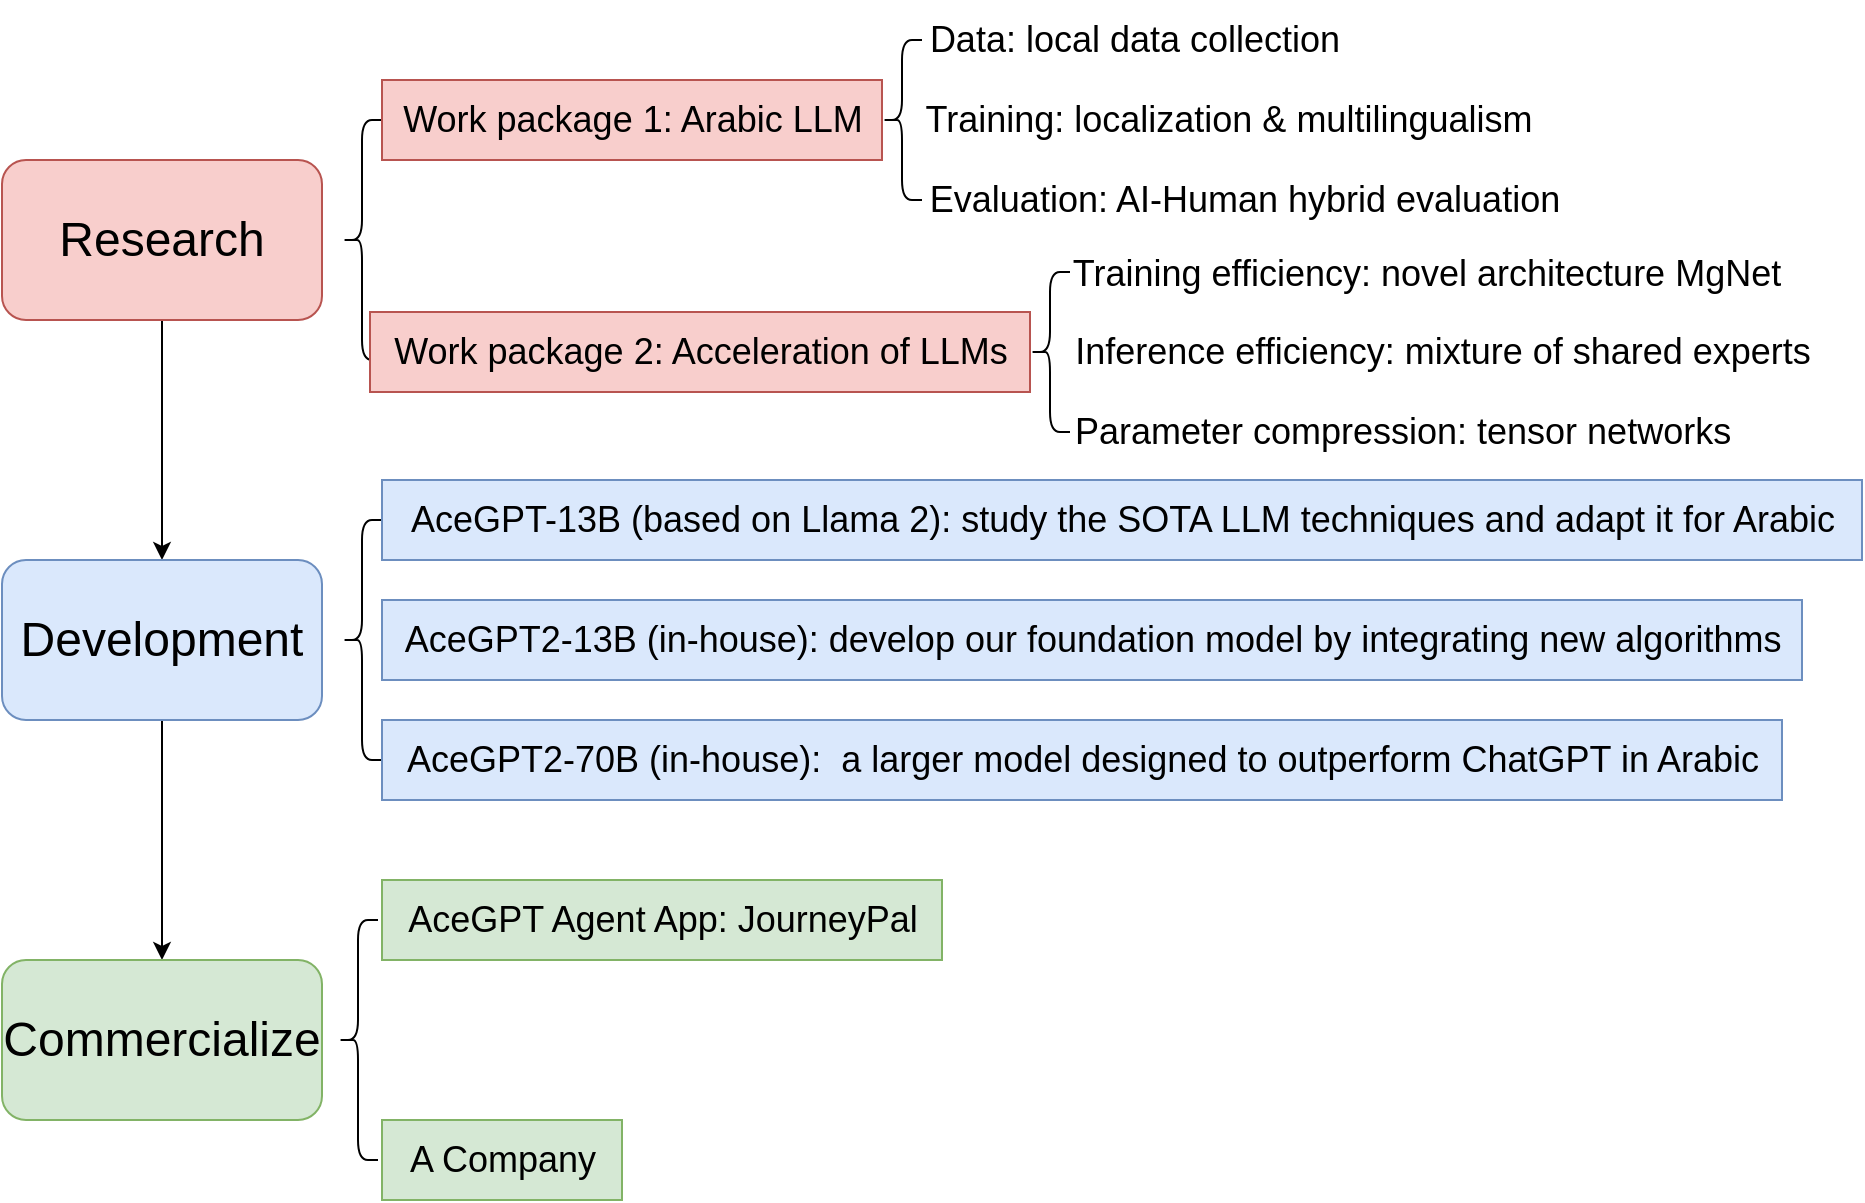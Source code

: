 <mxfile version="22.0.5" type="github">
  <diagram name="第 1 页" id="g2-Hgd-otCSVd7NyG__A">
    <mxGraphModel dx="1383" dy="764" grid="1" gridSize="10" guides="1" tooltips="1" connect="1" arrows="1" fold="1" page="1" pageScale="1" pageWidth="1169" pageHeight="827" math="0" shadow="0">
      <root>
        <mxCell id="0" />
        <mxCell id="1" parent="0" />
        <mxCell id="bHlJhzmSsDk5Wk_ySNNF-11" style="edgeStyle=orthogonalEdgeStyle;rounded=0;orthogonalLoop=1;jettySize=auto;html=1;entryX=0.5;entryY=0;entryDx=0;entryDy=0;" parent="1" source="bHlJhzmSsDk5Wk_ySNNF-1" target="bHlJhzmSsDk5Wk_ySNNF-2" edge="1">
          <mxGeometry relative="1" as="geometry" />
        </mxCell>
        <mxCell id="bHlJhzmSsDk5Wk_ySNNF-1" value="&lt;font style=&quot;font-size: 24px;&quot;&gt;Research&lt;/font&gt;" style="rounded=1;whiteSpace=wrap;html=1;fillColor=#f8cecc;strokeColor=#b85450;" parent="1" vertex="1">
          <mxGeometry x="211" y="120" width="160" height="80" as="geometry" />
        </mxCell>
        <mxCell id="bHlJhzmSsDk5Wk_ySNNF-12" style="edgeStyle=orthogonalEdgeStyle;rounded=0;orthogonalLoop=1;jettySize=auto;html=1;exitX=0.5;exitY=1;exitDx=0;exitDy=0;" parent="1" source="bHlJhzmSsDk5Wk_ySNNF-2" target="bHlJhzmSsDk5Wk_ySNNF-3" edge="1">
          <mxGeometry relative="1" as="geometry" />
        </mxCell>
        <mxCell id="bHlJhzmSsDk5Wk_ySNNF-2" value="&lt;font style=&quot;font-size: 24px;&quot;&gt;Development&lt;/font&gt;" style="rounded=1;whiteSpace=wrap;html=1;fillColor=#dae8fc;strokeColor=#6c8ebf;" parent="1" vertex="1">
          <mxGeometry x="211" y="320" width="160" height="80" as="geometry" />
        </mxCell>
        <mxCell id="bHlJhzmSsDk5Wk_ySNNF-3" value="&lt;font style=&quot;font-size: 24px;&quot;&gt;Commercialize&lt;/font&gt;" style="rounded=1;whiteSpace=wrap;html=1;fillColor=#d5e8d4;strokeColor=#82b366;" parent="1" vertex="1">
          <mxGeometry x="211" y="520" width="160" height="80" as="geometry" />
        </mxCell>
        <mxCell id="bHlJhzmSsDk5Wk_ySNNF-5" value="" style="shape=curlyBracket;whiteSpace=wrap;html=1;rounded=1;labelPosition=left;verticalLabelPosition=middle;align=right;verticalAlign=middle;" parent="1" vertex="1">
          <mxGeometry x="381" y="100" width="20" height="120" as="geometry" />
        </mxCell>
        <mxCell id="bHlJhzmSsDk5Wk_ySNNF-6" value="" style="shape=curlyBracket;whiteSpace=wrap;html=1;rounded=1;labelPosition=left;verticalLabelPosition=middle;align=right;verticalAlign=middle;" parent="1" vertex="1">
          <mxGeometry x="381" y="300" width="20" height="120" as="geometry" />
        </mxCell>
        <mxCell id="bHlJhzmSsDk5Wk_ySNNF-7" value="" style="shape=curlyBracket;whiteSpace=wrap;html=1;rounded=1;labelPosition=left;verticalLabelPosition=middle;align=right;verticalAlign=middle;" parent="1" vertex="1">
          <mxGeometry x="379" y="500" width="20" height="120" as="geometry" />
        </mxCell>
        <mxCell id="bHlJhzmSsDk5Wk_ySNNF-10" value="&lt;font style=&quot;font-size: 18px;&quot;&gt;AceGPT-13B (based on Llama 2): study the SOTA LLM techniques and adapt it for Arabic&lt;/font&gt;" style="text;html=1;align=center;verticalAlign=middle;resizable=0;points=[];autosize=1;strokeColor=#6c8ebf;fillColor=#dae8fc;rounded=0;glass=0;" parent="1" vertex="1">
          <mxGeometry x="401" y="280" width="740" height="40" as="geometry" />
        </mxCell>
        <mxCell id="bHlJhzmSsDk5Wk_ySNNF-13" value="&lt;font style=&quot;font-size: 18px;&quot;&gt;Work package 1: Arabic LLM&lt;/font&gt;" style="text;html=1;align=center;verticalAlign=middle;resizable=0;points=[];autosize=1;strokeColor=#b85450;fillColor=#f8cecc;" parent="1" vertex="1">
          <mxGeometry x="401" y="80" width="250" height="40" as="geometry" />
        </mxCell>
        <mxCell id="bHlJhzmSsDk5Wk_ySNNF-14" value="&lt;font style=&quot;font-size: 18px;&quot;&gt;Work package 2: Acceleration of LLMs&lt;/font&gt;" style="text;html=1;align=center;verticalAlign=middle;resizable=0;points=[];autosize=1;strokeColor=#b85450;fillColor=#f8cecc;" parent="1" vertex="1">
          <mxGeometry x="395" y="196" width="330" height="40" as="geometry" />
        </mxCell>
        <mxCell id="bHlJhzmSsDk5Wk_ySNNF-15" value="&lt;font style=&quot;font-size: 18px;&quot;&gt;AceGPT2-13B (in-house): develop our foundation model by integrating new algorithms&lt;/font&gt;" style="text;html=1;align=center;verticalAlign=middle;resizable=0;points=[];autosize=1;strokeColor=#6c8ebf;fillColor=#dae8fc;rounded=0;glass=0;" parent="1" vertex="1">
          <mxGeometry x="401" y="340" width="710" height="40" as="geometry" />
        </mxCell>
        <mxCell id="bHlJhzmSsDk5Wk_ySNNF-16" value="&lt;font style=&quot;font-size: 18px;&quot;&gt;AceGPT2-70B (in-house):&amp;nbsp; a larger model designed to outperform ChatGPT in Arabic&lt;br&gt;&lt;/font&gt;" style="text;html=1;align=center;verticalAlign=middle;resizable=0;points=[];autosize=1;strokeColor=#6c8ebf;fillColor=#dae8fc;rounded=0;glass=0;" parent="1" vertex="1">
          <mxGeometry x="401" y="400" width="700" height="40" as="geometry" />
        </mxCell>
        <mxCell id="bHlJhzmSsDk5Wk_ySNNF-17" value="" style="shape=curlyBracket;whiteSpace=wrap;html=1;rounded=1;labelPosition=left;verticalLabelPosition=middle;align=right;verticalAlign=middle;" parent="1" vertex="1">
          <mxGeometry x="651" y="60" width="20" height="80" as="geometry" />
        </mxCell>
        <mxCell id="bHlJhzmSsDk5Wk_ySNNF-18" value="&lt;font style=&quot;font-size: 18px;&quot;&gt;Data: local data collection&lt;/font&gt;" style="text;html=1;align=center;verticalAlign=middle;resizable=0;points=[];autosize=1;strokeColor=none;fillColor=none;" parent="1" vertex="1">
          <mxGeometry x="662" y="40" width="230" height="40" as="geometry" />
        </mxCell>
        <mxCell id="bHlJhzmSsDk5Wk_ySNNF-19" value="&lt;font style=&quot;font-size: 18px;&quot;&gt;Training: localization &amp;amp; multilingualism&lt;/font&gt;" style="text;html=1;align=center;verticalAlign=middle;resizable=0;points=[];autosize=1;strokeColor=none;fillColor=none;" parent="1" vertex="1">
          <mxGeometry x="659" y="80" width="330" height="40" as="geometry" />
        </mxCell>
        <mxCell id="bHlJhzmSsDk5Wk_ySNNF-20" value="&lt;font style=&quot;font-size: 18px;&quot;&gt;Evaluation: AI-Human hybrid evaluation&lt;/font&gt;" style="text;html=1;align=center;verticalAlign=middle;resizable=0;points=[];autosize=1;strokeColor=none;fillColor=none;" parent="1" vertex="1">
          <mxGeometry x="662" y="120" width="340" height="40" as="geometry" />
        </mxCell>
        <mxCell id="bHlJhzmSsDk5Wk_ySNNF-21" value="" style="shape=curlyBracket;whiteSpace=wrap;html=1;rounded=1;labelPosition=left;verticalLabelPosition=middle;align=right;verticalAlign=middle;" parent="1" vertex="1">
          <mxGeometry x="725" y="176" width="20" height="80" as="geometry" />
        </mxCell>
        <mxCell id="bHlJhzmSsDk5Wk_ySNNF-22" value="&lt;span style=&quot;font-size: 18px;&quot;&gt;Training efficiency: novel architecture MgNet&lt;/span&gt;" style="text;html=1;align=center;verticalAlign=middle;resizable=0;points=[];autosize=1;strokeColor=none;fillColor=none;" parent="1" vertex="1">
          <mxGeometry x="733" y="157" width="380" height="40" as="geometry" />
        </mxCell>
        <mxCell id="bHlJhzmSsDk5Wk_ySNNF-23" value="&lt;font style=&quot;font-size: 18px;&quot;&gt;Inference efficiency: mixture of shared experts&lt;/font&gt;" style="text;html=1;align=center;verticalAlign=middle;resizable=0;points=[];autosize=1;strokeColor=none;fillColor=none;" parent="1" vertex="1">
          <mxGeometry x="736" y="196" width="390" height="40" as="geometry" />
        </mxCell>
        <mxCell id="bHlJhzmSsDk5Wk_ySNNF-24" value="&lt;font style=&quot;font-size: 18px;&quot;&gt;Parameter compression: tensor networks&lt;/font&gt;" style="text;html=1;align=center;verticalAlign=middle;resizable=0;points=[];autosize=1;strokeColor=none;fillColor=none;" parent="1" vertex="1">
          <mxGeometry x="736" y="236" width="350" height="40" as="geometry" />
        </mxCell>
        <mxCell id="bHlJhzmSsDk5Wk_ySNNF-25" value="&lt;font style=&quot;font-size: 18px;&quot;&gt;AceGPT Agent App: JourneyPal&lt;/font&gt;" style="text;html=1;align=center;verticalAlign=middle;resizable=0;points=[];autosize=1;strokeColor=#82b366;fillColor=#d5e8d4;" parent="1" vertex="1">
          <mxGeometry x="401" y="480" width="280" height="40" as="geometry" />
        </mxCell>
        <mxCell id="bHlJhzmSsDk5Wk_ySNNF-26" value="&lt;font style=&quot;font-size: 18px;&quot;&gt;A Company&lt;/font&gt;" style="text;html=1;align=center;verticalAlign=middle;resizable=0;points=[];autosize=1;strokeColor=#82b366;fillColor=#d5e8d4;" parent="1" vertex="1">
          <mxGeometry x="401" y="600" width="120" height="40" as="geometry" />
        </mxCell>
      </root>
    </mxGraphModel>
  </diagram>
</mxfile>
